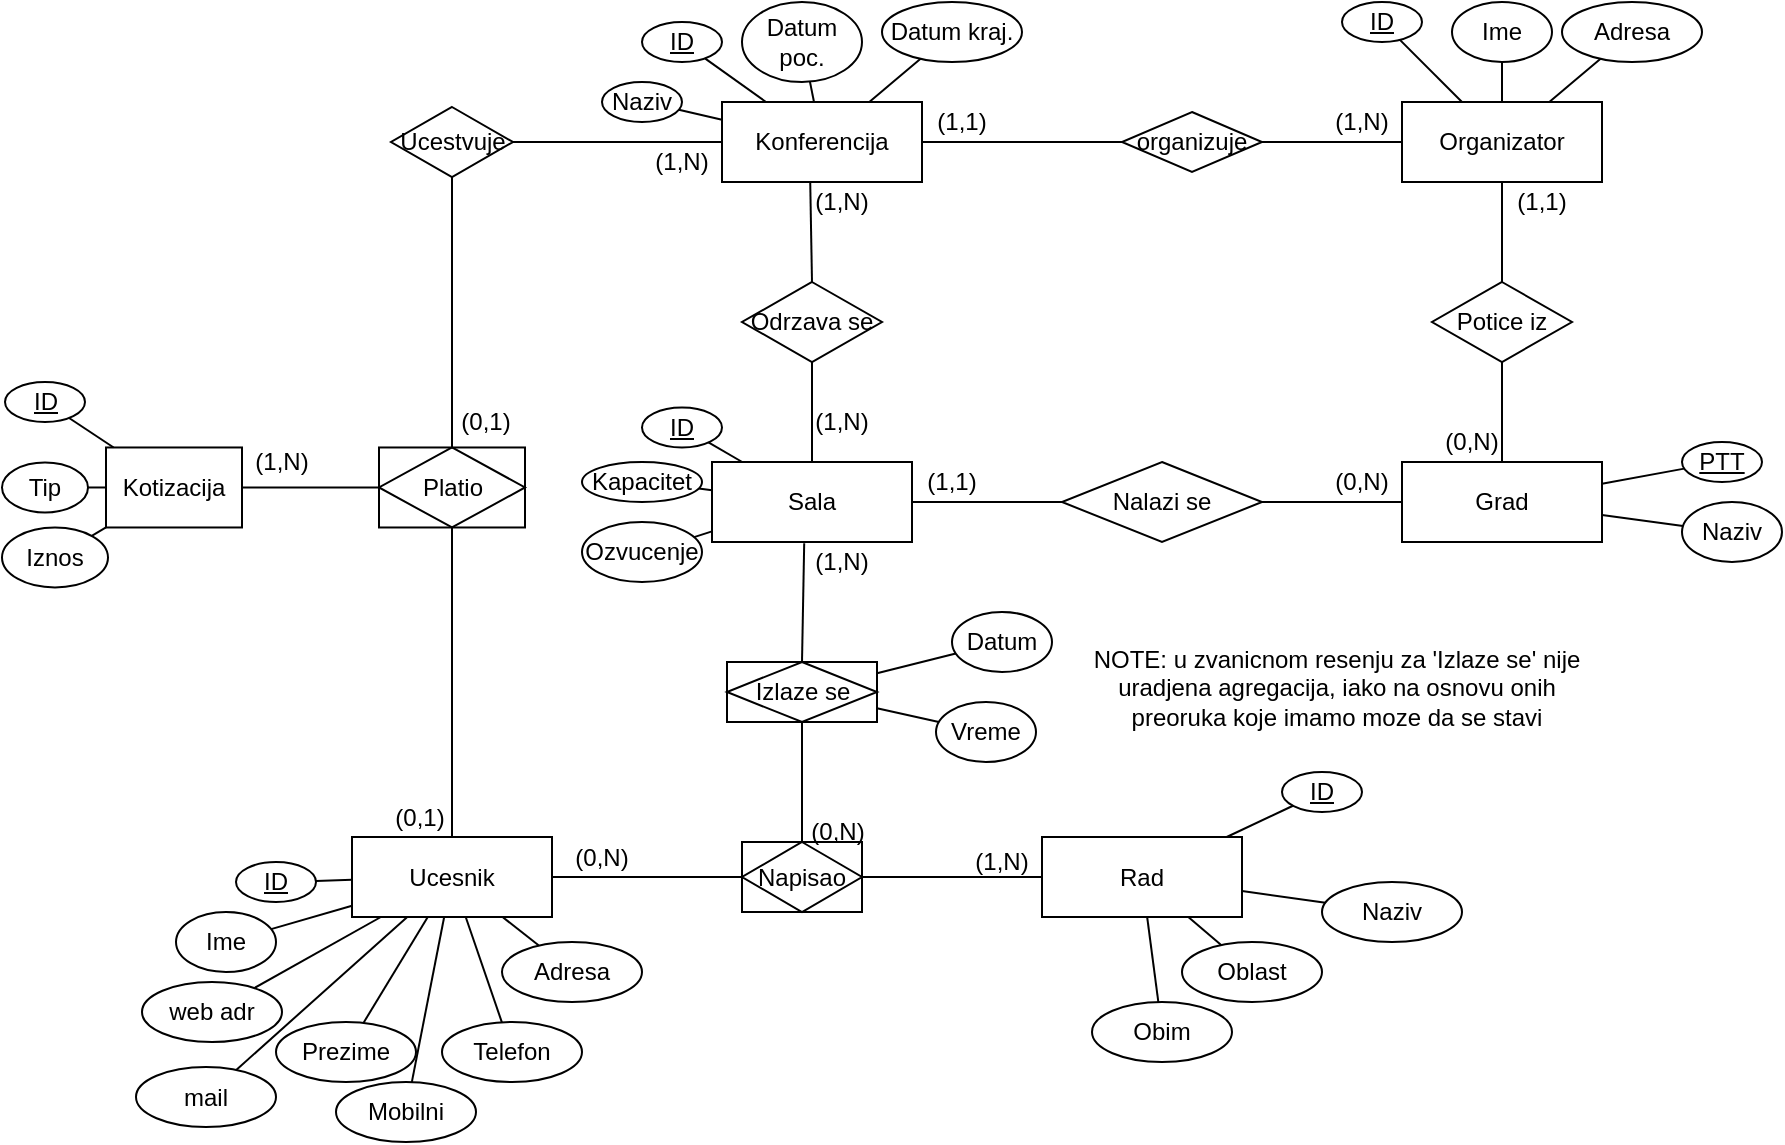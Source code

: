 <mxfile version="14.9.6" type="device"><diagram id="qLZ4o5DSCHNd_SbKw-yM" name="Page-1"><mxGraphModel dx="907" dy="733" grid="1" gridSize="10" guides="1" tooltips="1" connect="1" arrows="1" fold="1" page="1" pageScale="1" pageWidth="900" pageHeight="1600" math="0" shadow="0"><root><mxCell id="0"/><mxCell id="1" parent="0"/><mxCell id="VnqwBtztywXabe95mgIh-1" value="Konferencija" style="whiteSpace=wrap;html=1;align=center;" parent="1" vertex="1"><mxGeometry x="370" y="50" width="100" height="40" as="geometry"/></mxCell><mxCell id="VnqwBtztywXabe95mgIh-4" value="" style="endArrow=none;html=1;rounded=0;exitX=1;exitY=0.5;exitDx=0;exitDy=0;entryX=0;entryY=0.5;entryDx=0;entryDy=0;" parent="1" source="VnqwBtztywXabe95mgIh-1" target="5JZYL2QOmkERahT7FYji-9" edge="1"><mxGeometry relative="1" as="geometry"><mxPoint x="420" y="140" as="sourcePoint"/><mxPoint x="600" y="70.0" as="targetPoint"/></mxGeometry></mxCell><mxCell id="5JZYL2QOmkERahT7FYji-1" value="Naziv" style="ellipse;whiteSpace=wrap;html=1;align=center;" vertex="1" parent="1"><mxGeometry x="310" y="40" width="40" height="20" as="geometry"/></mxCell><mxCell id="5JZYL2QOmkERahT7FYji-2" value="" style="endArrow=none;html=1;rounded=0;" edge="1" parent="1" source="5JZYL2QOmkERahT7FYji-1" target="VnqwBtztywXabe95mgIh-1"><mxGeometry relative="1" as="geometry"><mxPoint x="500" y="190" as="sourcePoint"/><mxPoint x="660" y="190" as="targetPoint"/></mxGeometry></mxCell><mxCell id="5JZYL2QOmkERahT7FYji-3" value="ID" style="ellipse;whiteSpace=wrap;html=1;align=center;fontStyle=4;" vertex="1" parent="1"><mxGeometry x="330" y="10" width="40" height="20" as="geometry"/></mxCell><mxCell id="5JZYL2QOmkERahT7FYji-4" value="" style="endArrow=none;html=1;rounded=0;" edge="1" parent="1" source="5JZYL2QOmkERahT7FYji-3" target="VnqwBtztywXabe95mgIh-1"><mxGeometry relative="1" as="geometry"><mxPoint x="450" y="170" as="sourcePoint"/><mxPoint x="610" y="170" as="targetPoint"/></mxGeometry></mxCell><mxCell id="5JZYL2QOmkERahT7FYji-5" value="Datum poc." style="ellipse;whiteSpace=wrap;html=1;align=center;" vertex="1" parent="1"><mxGeometry x="380" width="60" height="40" as="geometry"/></mxCell><mxCell id="5JZYL2QOmkERahT7FYji-6" value="" style="endArrow=none;html=1;rounded=0;" edge="1" parent="1" source="5JZYL2QOmkERahT7FYji-5" target="VnqwBtztywXabe95mgIh-1"><mxGeometry relative="1" as="geometry"><mxPoint x="510" y="200" as="sourcePoint"/><mxPoint x="433.158" y="100.0" as="targetPoint"/></mxGeometry></mxCell><mxCell id="5JZYL2QOmkERahT7FYji-7" value="Datum kraj." style="ellipse;whiteSpace=wrap;html=1;align=center;" vertex="1" parent="1"><mxGeometry x="450" width="70" height="30" as="geometry"/></mxCell><mxCell id="5JZYL2QOmkERahT7FYji-8" value="" style="endArrow=none;html=1;rounded=0;" edge="1" parent="1" source="5JZYL2QOmkERahT7FYji-7" target="VnqwBtztywXabe95mgIh-1"><mxGeometry relative="1" as="geometry"><mxPoint x="650" y="220" as="sourcePoint"/><mxPoint x="573.158" y="120.0" as="targetPoint"/></mxGeometry></mxCell><mxCell id="5JZYL2QOmkERahT7FYji-9" value="organizuje" style="shape=rhombus;perimeter=rhombusPerimeter;whiteSpace=wrap;html=1;align=center;" vertex="1" parent="1"><mxGeometry x="570" y="55" width="70" height="30" as="geometry"/></mxCell><mxCell id="5JZYL2QOmkERahT7FYji-10" value="Organizator" style="whiteSpace=wrap;html=1;align=center;" vertex="1" parent="1"><mxGeometry x="710" y="50" width="100" height="40" as="geometry"/></mxCell><mxCell id="5JZYL2QOmkERahT7FYji-11" value="" style="endArrow=none;html=1;rounded=0;exitX=1;exitY=0.5;exitDx=0;exitDy=0;entryX=0;entryY=0.5;entryDx=0;entryDy=0;" edge="1" parent="1" source="5JZYL2QOmkERahT7FYji-9" target="5JZYL2QOmkERahT7FYji-10"><mxGeometry relative="1" as="geometry"><mxPoint x="630" y="120" as="sourcePoint"/><mxPoint x="790" y="120" as="targetPoint"/></mxGeometry></mxCell><mxCell id="5JZYL2QOmkERahT7FYji-12" value="ID" style="ellipse;whiteSpace=wrap;html=1;align=center;fontStyle=4;" vertex="1" parent="1"><mxGeometry x="680" width="40" height="20" as="geometry"/></mxCell><mxCell id="5JZYL2QOmkERahT7FYji-13" value="" style="endArrow=none;html=1;rounded=0;" edge="1" parent="1" source="5JZYL2QOmkERahT7FYji-12" target="5JZYL2QOmkERahT7FYji-10"><mxGeometry relative="1" as="geometry"><mxPoint x="790" y="140" as="sourcePoint"/><mxPoint x="732.0" y="20.0" as="targetPoint"/></mxGeometry></mxCell><mxCell id="5JZYL2QOmkERahT7FYji-14" value="Ime" style="ellipse;whiteSpace=wrap;html=1;align=center;" vertex="1" parent="1"><mxGeometry x="735" width="50" height="30" as="geometry"/></mxCell><mxCell id="5JZYL2QOmkERahT7FYji-15" value="" style="endArrow=none;html=1;rounded=0;" edge="1" parent="1" source="5JZYL2QOmkERahT7FYji-14" target="5JZYL2QOmkERahT7FYji-10"><mxGeometry relative="1" as="geometry"><mxPoint x="850" y="170" as="sourcePoint"/><mxPoint x="756.0" y="20.0" as="targetPoint"/></mxGeometry></mxCell><mxCell id="5JZYL2QOmkERahT7FYji-16" value="Adresa" style="ellipse;whiteSpace=wrap;html=1;align=center;" vertex="1" parent="1"><mxGeometry x="790" width="70" height="30" as="geometry"/></mxCell><mxCell id="5JZYL2QOmkERahT7FYji-17" value="" style="endArrow=none;html=1;rounded=0;" edge="1" parent="1" source="5JZYL2QOmkERahT7FYji-16" target="5JZYL2QOmkERahT7FYji-10"><mxGeometry relative="1" as="geometry"><mxPoint x="990" y="190" as="sourcePoint"/><mxPoint x="783.636" y="20.0" as="targetPoint"/></mxGeometry></mxCell><mxCell id="5JZYL2QOmkERahT7FYji-18" value="(1,1)" style="text;html=1;strokeColor=none;fillColor=none;align=center;verticalAlign=middle;whiteSpace=wrap;rounded=0;" vertex="1" parent="1"><mxGeometry x="470" y="50" width="40" height="20" as="geometry"/></mxCell><mxCell id="5JZYL2QOmkERahT7FYji-19" value="(1,N)" style="text;html=1;strokeColor=none;fillColor=none;align=center;verticalAlign=middle;whiteSpace=wrap;rounded=0;" vertex="1" parent="1"><mxGeometry x="670" y="50" width="40" height="20" as="geometry"/></mxCell><mxCell id="5JZYL2QOmkERahT7FYji-20" value="Grad" style="whiteSpace=wrap;html=1;align=center;" vertex="1" parent="1"><mxGeometry x="710" y="230" width="100" height="40" as="geometry"/></mxCell><mxCell id="5JZYL2QOmkERahT7FYji-25" value="PTT" style="ellipse;whiteSpace=wrap;html=1;align=center;fontStyle=4;" vertex="1" parent="1"><mxGeometry x="850" y="220" width="40" height="20" as="geometry"/></mxCell><mxCell id="5JZYL2QOmkERahT7FYji-26" value="" style="endArrow=none;html=1;rounded=0;" edge="1" parent="1" source="5JZYL2QOmkERahT7FYji-25" target="5JZYL2QOmkERahT7FYji-20"><mxGeometry relative="1" as="geometry"><mxPoint x="960" y="270" as="sourcePoint"/><mxPoint x="910" y="180.0" as="targetPoint"/></mxGeometry></mxCell><mxCell id="5JZYL2QOmkERahT7FYji-27" value="Naziv" style="ellipse;whiteSpace=wrap;html=1;align=center;" vertex="1" parent="1"><mxGeometry x="850" y="250" width="50" height="30" as="geometry"/></mxCell><mxCell id="5JZYL2QOmkERahT7FYji-28" value="" style="endArrow=none;html=1;rounded=0;" edge="1" parent="1" source="5JZYL2QOmkERahT7FYji-27" target="5JZYL2QOmkERahT7FYji-20"><mxGeometry relative="1" as="geometry"><mxPoint x="1020" y="300" as="sourcePoint"/><mxPoint x="930" y="180.0" as="targetPoint"/></mxGeometry></mxCell><mxCell id="5JZYL2QOmkERahT7FYji-29" value="Potice iz" style="shape=rhombus;perimeter=rhombusPerimeter;whiteSpace=wrap;html=1;align=center;" vertex="1" parent="1"><mxGeometry x="725" y="140" width="70" height="40" as="geometry"/></mxCell><mxCell id="5JZYL2QOmkERahT7FYji-30" value="" style="endArrow=none;html=1;rounded=0;exitX=0.5;exitY=1;exitDx=0;exitDy=0;entryX=0.5;entryY=0;entryDx=0;entryDy=0;" edge="1" parent="1" source="5JZYL2QOmkERahT7FYji-10" target="5JZYL2QOmkERahT7FYji-29"><mxGeometry relative="1" as="geometry"><mxPoint x="580" y="220" as="sourcePoint"/><mxPoint x="740" y="220" as="targetPoint"/></mxGeometry></mxCell><mxCell id="5JZYL2QOmkERahT7FYji-31" value="" style="endArrow=none;html=1;rounded=0;entryX=0.5;entryY=1;entryDx=0;entryDy=0;exitX=0.5;exitY=0;exitDx=0;exitDy=0;" edge="1" parent="1" source="5JZYL2QOmkERahT7FYji-20" target="5JZYL2QOmkERahT7FYji-29"><mxGeometry relative="1" as="geometry"><mxPoint x="500" y="250" as="sourcePoint"/><mxPoint x="660" y="250" as="targetPoint"/></mxGeometry></mxCell><mxCell id="5JZYL2QOmkERahT7FYji-32" value="(1,1)" style="text;html=1;strokeColor=none;fillColor=none;align=center;verticalAlign=middle;whiteSpace=wrap;rounded=0;" vertex="1" parent="1"><mxGeometry x="760" y="90" width="40" height="20" as="geometry"/></mxCell><mxCell id="5JZYL2QOmkERahT7FYji-33" value="(0,N)" style="text;html=1;strokeColor=none;fillColor=none;align=center;verticalAlign=middle;whiteSpace=wrap;rounded=0;" vertex="1" parent="1"><mxGeometry x="725" y="210" width="40" height="20" as="geometry"/></mxCell><mxCell id="5JZYL2QOmkERahT7FYji-38" value="Sala" style="whiteSpace=wrap;html=1;align=center;" vertex="1" parent="1"><mxGeometry x="365" y="230" width="100" height="40" as="geometry"/></mxCell><mxCell id="5JZYL2QOmkERahT7FYji-41" value="ID" style="ellipse;whiteSpace=wrap;html=1;align=center;fontStyle=4;" vertex="1" parent="1"><mxGeometry x="330" y="202.74" width="40" height="20" as="geometry"/></mxCell><mxCell id="5JZYL2QOmkERahT7FYji-42" value="" style="endArrow=none;html=1;rounded=0;" edge="1" parent="1" source="5JZYL2QOmkERahT7FYji-41" target="5JZYL2QOmkERahT7FYji-38"><mxGeometry relative="1" as="geometry"><mxPoint x="440" y="345" as="sourcePoint"/><mxPoint x="600" y="345" as="targetPoint"/></mxGeometry></mxCell><mxCell id="5JZYL2QOmkERahT7FYji-43" value="Kapacitet" style="ellipse;whiteSpace=wrap;html=1;align=center;" vertex="1" parent="1"><mxGeometry x="300" y="230" width="60" height="20" as="geometry"/></mxCell><mxCell id="5JZYL2QOmkERahT7FYji-44" value="" style="endArrow=none;html=1;rounded=0;" edge="1" parent="1" source="5JZYL2QOmkERahT7FYji-43" target="5JZYL2QOmkERahT7FYji-38"><mxGeometry relative="1" as="geometry"><mxPoint x="500" y="375" as="sourcePoint"/><mxPoint x="423.158" y="275.0" as="targetPoint"/></mxGeometry></mxCell><mxCell id="5JZYL2QOmkERahT7FYji-45" value="Ozvucenje" style="ellipse;whiteSpace=wrap;html=1;align=center;" vertex="1" parent="1"><mxGeometry x="300" y="260" width="60" height="30" as="geometry"/></mxCell><mxCell id="5JZYL2QOmkERahT7FYji-46" value="" style="endArrow=none;html=1;rounded=0;" edge="1" parent="1" source="5JZYL2QOmkERahT7FYji-45" target="5JZYL2QOmkERahT7FYji-38"><mxGeometry relative="1" as="geometry"><mxPoint x="640" y="395" as="sourcePoint"/><mxPoint x="563.158" y="295.0" as="targetPoint"/></mxGeometry></mxCell><mxCell id="5JZYL2QOmkERahT7FYji-48" value="Odrzava se" style="shape=rhombus;perimeter=rhombusPerimeter;whiteSpace=wrap;html=1;align=center;" vertex="1" parent="1"><mxGeometry x="380" y="140" width="70" height="40" as="geometry"/></mxCell><mxCell id="5JZYL2QOmkERahT7FYji-49" value="" style="endArrow=none;html=1;rounded=0;exitX=0.441;exitY=0.989;exitDx=0;exitDy=0;exitPerimeter=0;entryX=0.5;entryY=0;entryDx=0;entryDy=0;" edge="1" parent="1" source="VnqwBtztywXabe95mgIh-1" target="5JZYL2QOmkERahT7FYji-48"><mxGeometry relative="1" as="geometry"><mxPoint x="480" y="120" as="sourcePoint"/><mxPoint x="640" y="120" as="targetPoint"/></mxGeometry></mxCell><mxCell id="5JZYL2QOmkERahT7FYji-50" value="" style="endArrow=none;html=1;rounded=0;exitX=0.5;exitY=1;exitDx=0;exitDy=0;entryX=0.5;entryY=0;entryDx=0;entryDy=0;" edge="1" parent="1" source="5JZYL2QOmkERahT7FYji-48" target="5JZYL2QOmkERahT7FYji-38"><mxGeometry relative="1" as="geometry"><mxPoint x="424.1" y="99.56" as="sourcePoint"/><mxPoint x="425" y="155.0" as="targetPoint"/></mxGeometry></mxCell><mxCell id="5JZYL2QOmkERahT7FYji-51" value="(1,N)" style="text;html=1;strokeColor=none;fillColor=none;align=center;verticalAlign=middle;whiteSpace=wrap;rounded=0;" vertex="1" parent="1"><mxGeometry x="410" y="90" width="40" height="20" as="geometry"/></mxCell><mxCell id="5JZYL2QOmkERahT7FYji-52" value="(1,N)" style="text;html=1;strokeColor=none;fillColor=none;align=center;verticalAlign=middle;whiteSpace=wrap;rounded=0;" vertex="1" parent="1"><mxGeometry x="410" y="200" width="40" height="20" as="geometry"/></mxCell><mxCell id="5JZYL2QOmkERahT7FYji-53" value="Nalazi se" style="shape=rhombus;perimeter=rhombusPerimeter;whiteSpace=wrap;html=1;align=center;" vertex="1" parent="1"><mxGeometry x="540" y="230" width="100" height="40" as="geometry"/></mxCell><mxCell id="5JZYL2QOmkERahT7FYji-54" value="" style="endArrow=none;html=1;rounded=0;exitX=1;exitY=0.5;exitDx=0;exitDy=0;entryX=0;entryY=0.5;entryDx=0;entryDy=0;" edge="1" parent="1" source="5JZYL2QOmkERahT7FYji-38" target="5JZYL2QOmkERahT7FYji-53"><mxGeometry relative="1" as="geometry"><mxPoint x="480" y="240" as="sourcePoint"/><mxPoint x="640" y="240" as="targetPoint"/></mxGeometry></mxCell><mxCell id="5JZYL2QOmkERahT7FYji-55" value="" style="endArrow=none;html=1;rounded=0;exitX=1;exitY=0.5;exitDx=0;exitDy=0;entryX=0;entryY=0.5;entryDx=0;entryDy=0;" edge="1" parent="1" source="5JZYL2QOmkERahT7FYji-53" target="5JZYL2QOmkERahT7FYji-20"><mxGeometry relative="1" as="geometry"><mxPoint x="475" y="260.0" as="sourcePoint"/><mxPoint x="540" y="280.0" as="targetPoint"/></mxGeometry></mxCell><mxCell id="5JZYL2QOmkERahT7FYji-56" value="(1,1)" style="text;html=1;strokeColor=none;fillColor=none;align=center;verticalAlign=middle;whiteSpace=wrap;rounded=0;" vertex="1" parent="1"><mxGeometry x="465" y="230" width="40" height="20" as="geometry"/></mxCell><mxCell id="5JZYL2QOmkERahT7FYji-57" value="(0,N)" style="text;html=1;strokeColor=none;fillColor=none;align=center;verticalAlign=middle;whiteSpace=wrap;rounded=0;" vertex="1" parent="1"><mxGeometry x="670" y="230" width="40" height="20" as="geometry"/></mxCell><mxCell id="5JZYL2QOmkERahT7FYji-58" value="Ucesnik" style="whiteSpace=wrap;html=1;align=center;" vertex="1" parent="1"><mxGeometry x="185" y="417.5" width="100" height="40" as="geometry"/></mxCell><mxCell id="5JZYL2QOmkERahT7FYji-60" value="ID" style="ellipse;whiteSpace=wrap;html=1;align=center;fontStyle=4;" vertex="1" parent="1"><mxGeometry x="127" y="430" width="40" height="20" as="geometry"/></mxCell><mxCell id="5JZYL2QOmkERahT7FYji-61" value="" style="endArrow=none;html=1;rounded=0;" edge="1" parent="1" source="5JZYL2QOmkERahT7FYji-60" target="5JZYL2QOmkERahT7FYji-58"><mxGeometry relative="1" as="geometry"><mxPoint x="607.0" y="610" as="sourcePoint"/><mxPoint x="549.0" y="490.0" as="targetPoint"/></mxGeometry></mxCell><mxCell id="5JZYL2QOmkERahT7FYji-62" value="Ime" style="ellipse;whiteSpace=wrap;html=1;align=center;" vertex="1" parent="1"><mxGeometry x="97.0" y="455" width="50" height="30" as="geometry"/></mxCell><mxCell id="5JZYL2QOmkERahT7FYji-63" value="" style="endArrow=none;html=1;rounded=0;" edge="1" parent="1" source="5JZYL2QOmkERahT7FYji-62" target="5JZYL2QOmkERahT7FYji-58"><mxGeometry relative="1" as="geometry"><mxPoint x="667" y="640" as="sourcePoint"/><mxPoint x="573.0" y="490.0" as="targetPoint"/></mxGeometry></mxCell><mxCell id="5JZYL2QOmkERahT7FYji-64" value="Prezime" style="ellipse;whiteSpace=wrap;html=1;align=center;" vertex="1" parent="1"><mxGeometry x="147.0" y="510" width="70" height="30" as="geometry"/></mxCell><mxCell id="5JZYL2QOmkERahT7FYji-65" value="" style="endArrow=none;html=1;rounded=0;" edge="1" parent="1" source="5JZYL2QOmkERahT7FYji-64" target="5JZYL2QOmkERahT7FYji-58"><mxGeometry relative="1" as="geometry"><mxPoint x="807" y="660" as="sourcePoint"/><mxPoint x="600.636" y="490.0" as="targetPoint"/></mxGeometry></mxCell><mxCell id="5JZYL2QOmkERahT7FYji-68" value="Adresa&lt;span style=&quot;color: rgba(0 , 0 , 0 , 0) ; font-family: monospace ; font-size: 0px&quot;&gt;%3CmxGraphModel%3E%3Croot%3E%3CmxCell%20id%3D%220%22%2F%3E%3CmxCell%20id%3D%221%22%20parent%3D%220%22%2F%3E%3CmxCell%20id%3D%222%22%20value%3D%22Prezime%22%20style%3D%22ellipse%3BwhiteSpace%3Dwrap%3Bhtml%3D1%3Balign%3Dcenter%3B%22%20vertex%3D%221%22%20parent%3D%221%22%3E%3CmxGeometry%20x%3D%22330%22%20y%3D%22420%22%20width%3D%2270%22%20height%3D%2230%22%20as%3D%22geometry%22%2F%3E%3C%2FmxCell%3E%3CmxCell%20id%3D%223%22%20value%3D%22%22%20style%3D%22endArrow%3Dnone%3Bhtml%3D1%3Brounded%3D0%3B%22%20edge%3D%221%22%20source%3D%222%22%20parent%3D%221%22%3E%3CmxGeometry%20relative%3D%221%22%20as%3D%22geometry%22%3E%3CmxPoint%20x%3D%22530%22%20y%3D%22610%22%20as%3D%22sourcePoint%22%2F%3E%3CmxPoint%20x%3D%22323.636%22%20y%3D%22470%22%20as%3D%22targetPoint%22%2F%3E%3C%2FmxGeometry%3E%3C%2FmxCell%3E%3C%2Froot%3E%3C%2FmxGraphModel%3E&lt;/span&gt;" style="ellipse;whiteSpace=wrap;html=1;align=center;" vertex="1" parent="1"><mxGeometry x="260" y="470" width="70" height="30" as="geometry"/></mxCell><mxCell id="5JZYL2QOmkERahT7FYji-69" value="" style="endArrow=none;html=1;rounded=0;" edge="1" parent="1" source="5JZYL2QOmkERahT7FYji-68" target="5JZYL2QOmkERahT7FYji-58"><mxGeometry relative="1" as="geometry"><mxPoint x="857.36" y="690" as="sourcePoint"/><mxPoint x="650.996" y="550" as="targetPoint"/></mxGeometry></mxCell><mxCell id="5JZYL2QOmkERahT7FYji-70" value="Telefon" style="ellipse;whiteSpace=wrap;html=1;align=center;" vertex="1" parent="1"><mxGeometry x="230" y="510" width="70" height="30" as="geometry"/></mxCell><mxCell id="5JZYL2QOmkERahT7FYji-71" value="" style="endArrow=none;html=1;rounded=0;" edge="1" parent="1" source="5JZYL2QOmkERahT7FYji-70" target="5JZYL2QOmkERahT7FYji-58"><mxGeometry relative="1" as="geometry"><mxPoint x="827" y="680" as="sourcePoint"/><mxPoint x="620.636" y="540" as="targetPoint"/></mxGeometry></mxCell><mxCell id="5JZYL2QOmkERahT7FYji-72" value="Mobilni" style="ellipse;whiteSpace=wrap;html=1;align=center;" vertex="1" parent="1"><mxGeometry x="177" y="540" width="70" height="30" as="geometry"/></mxCell><mxCell id="5JZYL2QOmkERahT7FYji-73" value="" style="endArrow=none;html=1;rounded=0;" edge="1" parent="1" source="5JZYL2QOmkERahT7FYji-72" target="5JZYL2QOmkERahT7FYji-58"><mxGeometry relative="1" as="geometry"><mxPoint x="873.36" y="770" as="sourcePoint"/><mxPoint x="666.996" y="630" as="targetPoint"/></mxGeometry></mxCell><mxCell id="5JZYL2QOmkERahT7FYji-74" value="mail" style="ellipse;whiteSpace=wrap;html=1;align=center;" vertex="1" parent="1"><mxGeometry x="77" y="532.5" width="70" height="30" as="geometry"/></mxCell><mxCell id="5JZYL2QOmkERahT7FYji-75" value="" style="endArrow=none;html=1;rounded=0;" edge="1" parent="1" source="5JZYL2QOmkERahT7FYji-74" target="5JZYL2QOmkERahT7FYji-58"><mxGeometry relative="1" as="geometry"><mxPoint x="965.18" y="700" as="sourcePoint"/><mxPoint x="758.816" y="560" as="targetPoint"/></mxGeometry></mxCell><mxCell id="5JZYL2QOmkERahT7FYji-76" value="web adr" style="ellipse;whiteSpace=wrap;html=1;align=center;" vertex="1" parent="1"><mxGeometry x="80.0" y="490" width="70" height="30" as="geometry"/></mxCell><mxCell id="5JZYL2QOmkERahT7FYji-77" value="" style="endArrow=none;html=1;rounded=0;" edge="1" parent="1" source="5JZYL2QOmkERahT7FYji-76" target="5JZYL2QOmkERahT7FYji-58"><mxGeometry relative="1" as="geometry"><mxPoint x="857" y="710" as="sourcePoint"/><mxPoint x="650.636" y="570" as="targetPoint"/></mxGeometry></mxCell><mxCell id="5JZYL2QOmkERahT7FYji-78" value="Rad" style="whiteSpace=wrap;html=1;align=center;" vertex="1" parent="1"><mxGeometry x="530" y="417.5" width="100" height="40" as="geometry"/></mxCell><mxCell id="5JZYL2QOmkERahT7FYji-79" value="Napisao" style="shape=associativeEntity;whiteSpace=wrap;html=1;align=center;" vertex="1" parent="1"><mxGeometry x="380" y="420" width="60" height="35" as="geometry"/></mxCell><mxCell id="5JZYL2QOmkERahT7FYji-80" value="" style="endArrow=none;html=1;rounded=0;exitX=0;exitY=0.5;exitDx=0;exitDy=0;entryX=1;entryY=0.5;entryDx=0;entryDy=0;" edge="1" parent="1" source="5JZYL2QOmkERahT7FYji-79" target="5JZYL2QOmkERahT7FYji-58"><mxGeometry relative="1" as="geometry"><mxPoint x="447" y="400" as="sourcePoint"/><mxPoint x="607.0" y="400" as="targetPoint"/></mxGeometry></mxCell><mxCell id="5JZYL2QOmkERahT7FYji-81" value="" style="endArrow=none;html=1;rounded=0;exitX=1;exitY=0.5;exitDx=0;exitDy=0;entryX=0;entryY=0.5;entryDx=0;entryDy=0;" edge="1" parent="1" source="5JZYL2QOmkERahT7FYji-79" target="5JZYL2QOmkERahT7FYji-78"><mxGeometry relative="1" as="geometry"><mxPoint x="467" y="550" as="sourcePoint"/><mxPoint x="537" y="550" as="targetPoint"/></mxGeometry></mxCell><mxCell id="5JZYL2QOmkERahT7FYji-84" value="ID" style="ellipse;whiteSpace=wrap;html=1;align=center;fontStyle=4;" vertex="1" parent="1"><mxGeometry x="650" y="385" width="40" height="20" as="geometry"/></mxCell><mxCell id="5JZYL2QOmkERahT7FYji-85" value="" style="endArrow=none;html=1;rounded=0;" edge="1" parent="1" source="5JZYL2QOmkERahT7FYji-84" target="5JZYL2QOmkERahT7FYji-78"><mxGeometry relative="1" as="geometry"><mxPoint x="287" y="600" as="sourcePoint"/><mxPoint x="237" y="510" as="targetPoint"/></mxGeometry></mxCell><mxCell id="5JZYL2QOmkERahT7FYji-86" value="Naziv" style="ellipse;whiteSpace=wrap;html=1;align=center;" vertex="1" parent="1"><mxGeometry x="670" y="440" width="70" height="30" as="geometry"/></mxCell><mxCell id="5JZYL2QOmkERahT7FYji-87" value="" style="endArrow=none;html=1;rounded=0;" edge="1" parent="1" source="5JZYL2QOmkERahT7FYji-86" target="5JZYL2QOmkERahT7FYji-78"><mxGeometry relative="1" as="geometry"><mxPoint x="487" y="650" as="sourcePoint"/><mxPoint x="280.636" y="510" as="targetPoint"/></mxGeometry></mxCell><mxCell id="5JZYL2QOmkERahT7FYji-88" value="Oblast&lt;span style=&quot;color: rgba(0 , 0 , 0 , 0) ; font-family: monospace ; font-size: 0px&quot;&gt;%3CmxGraphModel%3E%3Croot%3E%3CmxCell%20id%3D%220%22%2F%3E%3CmxCell%20id%3D%221%22%20parent%3D%220%22%2F%3E%3CmxCell%20id%3D%222%22%20value%3D%22Naziv%22%20style%3D%22ellipse%3BwhiteSpace%3Dwrap%3Bhtml%3D1%3Balign%3Dcenter%3B%22%20vertex%3D%221%22%20parent%3D%221%22%3E%3CmxGeometry%20x%3D%22190%22%20y%3D%22430%22%20width%3D%2270%22%20height%3D%2230%22%20as%3D%22geometry%22%2F%3E%3C%2FmxCell%3E%3CmxCell%20id%3D%223%22%20value%3D%22%22%20style%3D%22endArrow%3Dnone%3Bhtml%3D1%3Brounded%3D0%3B%22%20edge%3D%221%22%20source%3D%222%22%20parent%3D%221%22%3E%3CmxGeometry%20relative%3D%221%22%20as%3D%22geometry%22%3E%3CmxPoint%20x%3D%22390%22%20y%3D%22620%22%20as%3D%22sourcePoint%22%2F%3E%3CmxPoint%20x%3D%22183.636%22%20y%3D%22480%22%20as%3D%22targetPoint%22%2F%3E%3C%2FmxGeometry%3E%3C%2FmxCell%3E%3C%2Froot%3E%3C%2FmxGraphModel%3E&lt;/span&gt;" style="ellipse;whiteSpace=wrap;html=1;align=center;" vertex="1" parent="1"><mxGeometry x="600" y="470" width="70" height="30" as="geometry"/></mxCell><mxCell id="5JZYL2QOmkERahT7FYji-89" value="" style="endArrow=none;html=1;rounded=0;" edge="1" parent="1" source="5JZYL2QOmkERahT7FYji-88" target="5JZYL2QOmkERahT7FYji-78"><mxGeometry relative="1" as="geometry"><mxPoint x="497" y="660" as="sourcePoint"/><mxPoint x="290.636" y="520" as="targetPoint"/></mxGeometry></mxCell><mxCell id="5JZYL2QOmkERahT7FYji-90" value="Obim" style="ellipse;whiteSpace=wrap;html=1;align=center;" vertex="1" parent="1"><mxGeometry x="555" y="500" width="70" height="30" as="geometry"/></mxCell><mxCell id="5JZYL2QOmkERahT7FYji-91" value="" style="endArrow=none;html=1;rounded=0;" edge="1" parent="1" source="5JZYL2QOmkERahT7FYji-90" target="5JZYL2QOmkERahT7FYji-78"><mxGeometry relative="1" as="geometry"><mxPoint x="507" y="670" as="sourcePoint"/><mxPoint x="300.636" y="530" as="targetPoint"/></mxGeometry></mxCell><mxCell id="5JZYL2QOmkERahT7FYji-92" value="(0,N)" style="text;html=1;strokeColor=none;fillColor=none;align=center;verticalAlign=middle;whiteSpace=wrap;rounded=0;" vertex="1" parent="1"><mxGeometry x="407.5" y="405" width="40" height="20" as="geometry"/></mxCell><mxCell id="5JZYL2QOmkERahT7FYji-93" value="(1,N)" style="text;html=1;strokeColor=none;fillColor=none;align=center;verticalAlign=middle;whiteSpace=wrap;rounded=0;" vertex="1" parent="1"><mxGeometry x="490" y="420" width="40" height="20" as="geometry"/></mxCell><mxCell id="5JZYL2QOmkERahT7FYji-95" value="Izlaze se" style="shape=associativeEntity;whiteSpace=wrap;html=1;align=center;" vertex="1" parent="1"><mxGeometry x="372.5" y="330" width="75" height="30" as="geometry"/></mxCell><mxCell id="5JZYL2QOmkERahT7FYji-96" value="" style="endArrow=none;html=1;rounded=0;entryX=0.5;entryY=0;entryDx=0;entryDy=0;exitX=0.461;exitY=1.015;exitDx=0;exitDy=0;exitPerimeter=0;" edge="1" parent="1" source="5JZYL2QOmkERahT7FYji-38" target="5JZYL2QOmkERahT7FYji-95"><mxGeometry relative="1" as="geometry"><mxPoint x="270" y="380" as="sourcePoint"/><mxPoint x="430" y="380" as="targetPoint"/></mxGeometry></mxCell><mxCell id="5JZYL2QOmkERahT7FYji-97" value="" style="endArrow=none;html=1;rounded=0;exitX=0.5;exitY=0;exitDx=0;exitDy=0;entryX=0.5;entryY=1;entryDx=0;entryDy=0;" edge="1" parent="1" source="5JZYL2QOmkERahT7FYji-79" target="5JZYL2QOmkERahT7FYji-95"><mxGeometry relative="1" as="geometry"><mxPoint x="270" y="410" as="sourcePoint"/><mxPoint x="430" y="410" as="targetPoint"/></mxGeometry></mxCell><mxCell id="5JZYL2QOmkERahT7FYji-102" value="Datum" style="ellipse;whiteSpace=wrap;html=1;align=center;" vertex="1" parent="1"><mxGeometry x="485.0" y="305" width="50" height="30" as="geometry"/></mxCell><mxCell id="5JZYL2QOmkERahT7FYji-103" value="" style="endArrow=none;html=1;rounded=0;" edge="1" parent="1" source="5JZYL2QOmkERahT7FYji-102" target="5JZYL2QOmkERahT7FYji-95"><mxGeometry relative="1" as="geometry"><mxPoint x="585" y="510" as="sourcePoint"/><mxPoint x="495" y="390" as="targetPoint"/></mxGeometry></mxCell><mxCell id="5JZYL2QOmkERahT7FYji-104" value="Vreme" style="ellipse;whiteSpace=wrap;html=1;align=center;" vertex="1" parent="1"><mxGeometry x="477.0" y="350" width="50" height="30" as="geometry"/></mxCell><mxCell id="5JZYL2QOmkERahT7FYji-105" value="" style="endArrow=none;html=1;rounded=0;" edge="1" parent="1" source="5JZYL2QOmkERahT7FYji-104" target="5JZYL2QOmkERahT7FYji-95"><mxGeometry relative="1" as="geometry"><mxPoint x="575" y="550" as="sourcePoint"/><mxPoint x="430" y="395" as="targetPoint"/></mxGeometry></mxCell><mxCell id="5JZYL2QOmkERahT7FYji-106" value="(1,N)" style="text;html=1;strokeColor=none;fillColor=none;align=center;verticalAlign=middle;whiteSpace=wrap;rounded=0;" vertex="1" parent="1"><mxGeometry x="410" y="270" width="40" height="20" as="geometry"/></mxCell><mxCell id="5JZYL2QOmkERahT7FYji-107" value="Kotizacija" style="whiteSpace=wrap;html=1;align=center;" vertex="1" parent="1"><mxGeometry x="62" y="222.74" width="68" height="40" as="geometry"/></mxCell><mxCell id="5JZYL2QOmkERahT7FYji-108" value="ID" style="ellipse;whiteSpace=wrap;html=1;align=center;fontStyle=4;" vertex="1" parent="1"><mxGeometry x="11.5" y="190" width="40" height="20" as="geometry"/></mxCell><mxCell id="5JZYL2QOmkERahT7FYji-109" value="" style="endArrow=none;html=1;rounded=0;" edge="1" parent="1" source="5JZYL2QOmkERahT7FYji-108" target="5JZYL2QOmkERahT7FYji-107"><mxGeometry relative="1" as="geometry"><mxPoint x="157" y="302.74" as="sourcePoint"/><mxPoint x="107" y="212.74" as="targetPoint"/></mxGeometry></mxCell><mxCell id="5JZYL2QOmkERahT7FYji-110" value="Iznos" style="ellipse;whiteSpace=wrap;html=1;align=center;" vertex="1" parent="1"><mxGeometry x="10" y="262.74" width="53" height="30" as="geometry"/></mxCell><mxCell id="5JZYL2QOmkERahT7FYji-111" value="" style="endArrow=none;html=1;rounded=0;" edge="1" parent="1" source="5JZYL2QOmkERahT7FYji-110" target="5JZYL2QOmkERahT7FYji-107"><mxGeometry relative="1" as="geometry"><mxPoint x="49.201" y="270.001" as="sourcePoint"/><mxPoint x="150.636" y="212.74" as="targetPoint"/></mxGeometry></mxCell><mxCell id="5JZYL2QOmkERahT7FYji-112" value="Tip" style="ellipse;whiteSpace=wrap;html=1;align=center;" vertex="1" parent="1"><mxGeometry x="10" y="230.24" width="43" height="25" as="geometry"/></mxCell><mxCell id="5JZYL2QOmkERahT7FYji-113" value="" style="endArrow=none;html=1;rounded=0;" edge="1" parent="1" source="5JZYL2QOmkERahT7FYji-112" target="5JZYL2QOmkERahT7FYji-107"><mxGeometry relative="1" as="geometry"><mxPoint x="367" y="362.74" as="sourcePoint"/><mxPoint x="160.636" y="222.74" as="targetPoint"/></mxGeometry></mxCell><mxCell id="5JZYL2QOmkERahT7FYji-119" value="(0,N)" style="text;html=1;strokeColor=none;fillColor=none;align=center;verticalAlign=middle;whiteSpace=wrap;rounded=0;" vertex="1" parent="1"><mxGeometry x="290" y="417.5" width="40" height="20" as="geometry"/></mxCell><mxCell id="5JZYL2QOmkERahT7FYji-121" value="Platio" style="shape=associativeEntity;whiteSpace=wrap;html=1;align=center;" vertex="1" parent="1"><mxGeometry x="198.5" y="222.74" width="73" height="40" as="geometry"/></mxCell><mxCell id="5JZYL2QOmkERahT7FYji-122" value="" style="endArrow=none;html=1;rounded=0;entryX=0.5;entryY=1;entryDx=0;entryDy=0;exitX=0.5;exitY=0;exitDx=0;exitDy=0;" edge="1" parent="1" source="5JZYL2QOmkERahT7FYji-58" target="5JZYL2QOmkERahT7FYji-121"><mxGeometry relative="1" as="geometry"><mxPoint x="190" y="310" as="sourcePoint"/><mxPoint x="350" y="310" as="targetPoint"/></mxGeometry></mxCell><mxCell id="5JZYL2QOmkERahT7FYji-123" value="(0,1)" style="text;html=1;strokeColor=none;fillColor=none;align=center;verticalAlign=middle;whiteSpace=wrap;rounded=0;" vertex="1" parent="1"><mxGeometry x="198.5" y="397.5" width="40" height="20" as="geometry"/></mxCell><mxCell id="5JZYL2QOmkERahT7FYji-124" value="" style="endArrow=none;html=1;rounded=0;exitX=1;exitY=0.5;exitDx=0;exitDy=0;entryX=0;entryY=0.5;entryDx=0;entryDy=0;" edge="1" parent="1" source="5JZYL2QOmkERahT7FYji-107" target="5JZYL2QOmkERahT7FYji-121"><mxGeometry relative="1" as="geometry"><mxPoint x="90" y="320" as="sourcePoint"/><mxPoint x="250" y="320" as="targetPoint"/></mxGeometry></mxCell><mxCell id="5JZYL2QOmkERahT7FYji-125" value="(1,N)" style="text;html=1;strokeColor=none;fillColor=none;align=center;verticalAlign=middle;whiteSpace=wrap;rounded=0;" vertex="1" parent="1"><mxGeometry x="130" y="220" width="40" height="20" as="geometry"/></mxCell><mxCell id="5JZYL2QOmkERahT7FYji-126" value="Ucestvuje" style="shape=rhombus;perimeter=rhombusPerimeter;whiteSpace=wrap;html=1;align=center;" vertex="1" parent="1"><mxGeometry x="204.5" y="52.5" width="61" height="35" as="geometry"/></mxCell><mxCell id="5JZYL2QOmkERahT7FYji-127" value="" style="endArrow=none;html=1;rounded=0;exitX=1;exitY=0.5;exitDx=0;exitDy=0;entryX=0;entryY=0.5;entryDx=0;entryDy=0;" edge="1" parent="1" source="5JZYL2QOmkERahT7FYji-126" target="VnqwBtztywXabe95mgIh-1"><mxGeometry relative="1" as="geometry"><mxPoint x="290" y="100" as="sourcePoint"/><mxPoint x="450" y="100" as="targetPoint"/></mxGeometry></mxCell><mxCell id="5JZYL2QOmkERahT7FYji-128" value="" style="endArrow=none;html=1;rounded=0;entryX=0.5;entryY=0;entryDx=0;entryDy=0;exitX=0.5;exitY=1;exitDx=0;exitDy=0;" edge="1" parent="1" source="5JZYL2QOmkERahT7FYji-126" target="5JZYL2QOmkERahT7FYji-121"><mxGeometry relative="1" as="geometry"><mxPoint x="70" y="110" as="sourcePoint"/><mxPoint x="230" y="110" as="targetPoint"/></mxGeometry></mxCell><mxCell id="5JZYL2QOmkERahT7FYji-129" value="(0,1)" style="text;html=1;strokeColor=none;fillColor=none;align=center;verticalAlign=middle;whiteSpace=wrap;rounded=0;" vertex="1" parent="1"><mxGeometry x="231.5" y="200" width="40" height="20" as="geometry"/></mxCell><mxCell id="5JZYL2QOmkERahT7FYji-130" value="(1,N)" style="text;html=1;strokeColor=none;fillColor=none;align=center;verticalAlign=middle;whiteSpace=wrap;rounded=0;" vertex="1" parent="1"><mxGeometry x="330" y="70" width="40" height="20" as="geometry"/></mxCell><mxCell id="5JZYL2QOmkERahT7FYji-131" value="NOTE: u zvanicnom resenju za 'Izlaze se' nije uradjena agregacija, iako na osnovu onih preoruka koje imamo moze da se stavi" style="text;html=1;strokeColor=none;fillColor=none;align=center;verticalAlign=middle;whiteSpace=wrap;rounded=0;" vertex="1" parent="1"><mxGeometry x="545" y="325" width="265" height="35" as="geometry"/></mxCell></root></mxGraphModel></diagram></mxfile>